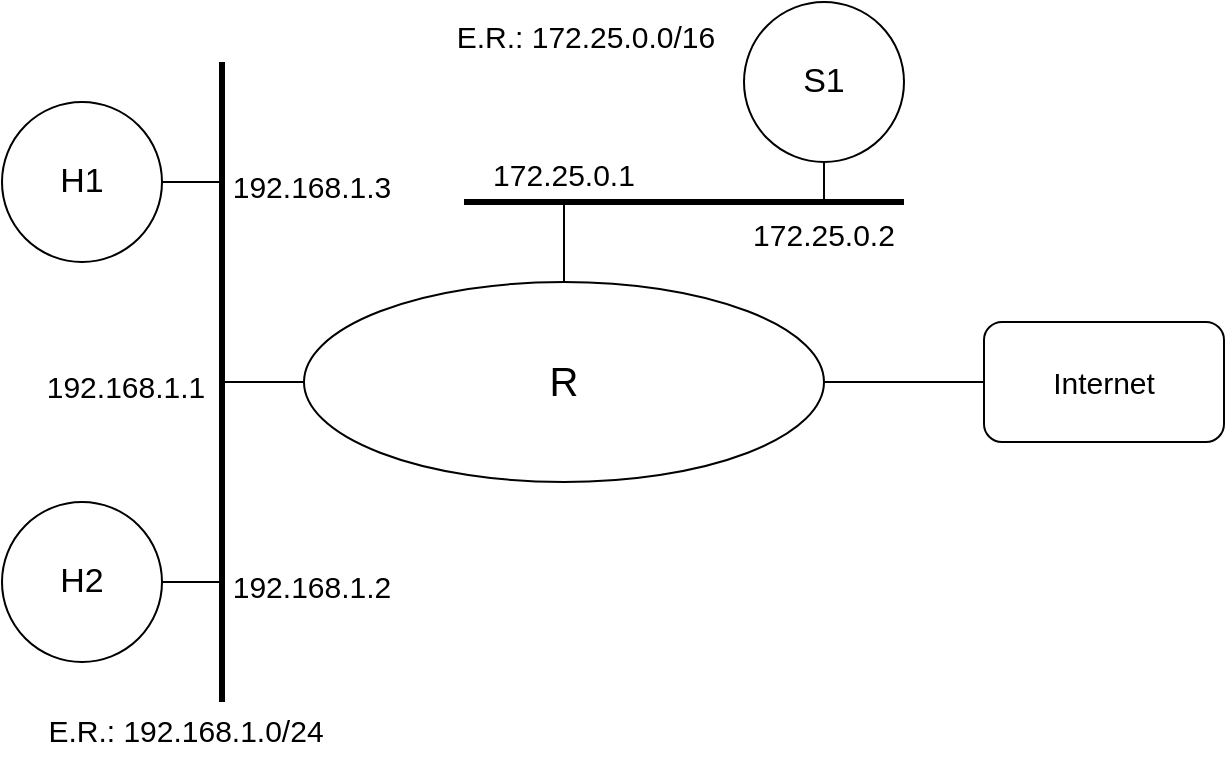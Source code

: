 <mxfile version="20.2.6" type="device"><diagram id="rsVSipm1nT8RiMuIMR_C" name="Página-1"><mxGraphModel dx="1422" dy="737" grid="1" gridSize="10" guides="1" tooltips="1" connect="1" arrows="1" fold="1" page="1" pageScale="1" pageWidth="827" pageHeight="1169" math="0" shadow="0"><root><mxCell id="0"/><mxCell id="1" parent="0"/><mxCell id="lFqAEaj_cczm9q1gkuCk-1" value="" style="endArrow=none;html=1;rounded=0;strokeWidth=3;" edge="1" parent="1"><mxGeometry width="50" height="50" relative="1" as="geometry"><mxPoint x="218" y="480" as="sourcePoint"/><mxPoint x="218" y="160" as="targetPoint"/></mxGeometry></mxCell><mxCell id="lFqAEaj_cczm9q1gkuCk-2" value="&lt;font style=&quot;font-size: 17px;&quot;&gt;H1&lt;/font&gt;" style="ellipse;whiteSpace=wrap;html=1;aspect=fixed;" vertex="1" parent="1"><mxGeometry x="108" y="180" width="80" height="80" as="geometry"/></mxCell><mxCell id="lFqAEaj_cczm9q1gkuCk-3" value="" style="endArrow=none;html=1;rounded=0;strokeWidth=1;" edge="1" parent="1"><mxGeometry width="50" height="50" relative="1" as="geometry"><mxPoint x="188" y="220" as="sourcePoint"/><mxPoint x="218" y="220" as="targetPoint"/></mxGeometry></mxCell><mxCell id="lFqAEaj_cczm9q1gkuCk-4" value="&lt;font style=&quot;font-size: 17px;&quot;&gt;H2&lt;/font&gt;" style="ellipse;whiteSpace=wrap;html=1;aspect=fixed;" vertex="1" parent="1"><mxGeometry x="108" y="380" width="80" height="80" as="geometry"/></mxCell><mxCell id="lFqAEaj_cczm9q1gkuCk-5" value="" style="endArrow=none;html=1;rounded=0;strokeWidth=1;" edge="1" parent="1"><mxGeometry width="50" height="50" relative="1" as="geometry"><mxPoint x="188" y="420" as="sourcePoint"/><mxPoint x="218" y="420" as="targetPoint"/></mxGeometry></mxCell><mxCell id="lFqAEaj_cczm9q1gkuCk-6" value="&lt;font style=&quot;font-size: 20px;&quot;&gt;R&lt;/font&gt;" style="ellipse;whiteSpace=wrap;html=1;fontSize=17;" vertex="1" parent="1"><mxGeometry x="259" y="270" width="260" height="100" as="geometry"/></mxCell><mxCell id="lFqAEaj_cczm9q1gkuCk-7" value="" style="endArrow=none;html=1;rounded=0;fontSize=17;strokeWidth=1;entryX=0;entryY=0.5;entryDx=0;entryDy=0;" edge="1" parent="1" target="lFqAEaj_cczm9q1gkuCk-6"><mxGeometry width="50" height="50" relative="1" as="geometry"><mxPoint x="218" y="320" as="sourcePoint"/><mxPoint x="259" y="320" as="targetPoint"/></mxGeometry></mxCell><mxCell id="lFqAEaj_cczm9q1gkuCk-8" value="" style="endArrow=none;html=1;rounded=0;fontSize=20;strokeWidth=1;exitX=1;exitY=0.5;exitDx=0;exitDy=0;entryX=0;entryY=0.5;entryDx=0;entryDy=0;" edge="1" parent="1" source="lFqAEaj_cczm9q1gkuCk-6" target="lFqAEaj_cczm9q1gkuCk-26"><mxGeometry width="50" height="50" relative="1" as="geometry"><mxPoint x="539" y="350" as="sourcePoint"/><mxPoint x="579" y="320" as="targetPoint"/><Array as="points"/></mxGeometry></mxCell><mxCell id="lFqAEaj_cczm9q1gkuCk-9" value="" style="endArrow=none;html=1;rounded=0;fontSize=20;strokeWidth=1;entryX=0.5;entryY=0;entryDx=0;entryDy=0;" edge="1" parent="1" target="lFqAEaj_cczm9q1gkuCk-6"><mxGeometry width="50" height="50" relative="1" as="geometry"><mxPoint x="389" y="230" as="sourcePoint"/><mxPoint x="379.02" y="229" as="targetPoint"/></mxGeometry></mxCell><mxCell id="lFqAEaj_cczm9q1gkuCk-10" value="" style="endArrow=none;html=1;rounded=0;strokeWidth=3;" edge="1" parent="1"><mxGeometry width="50" height="50" relative="1" as="geometry"><mxPoint x="339" y="230" as="sourcePoint"/><mxPoint x="559.0" y="230" as="targetPoint"/></mxGeometry></mxCell><mxCell id="lFqAEaj_cczm9q1gkuCk-12" value="&lt;font style=&quot;font-size: 17px;&quot;&gt;S1&lt;/font&gt;" style="ellipse;whiteSpace=wrap;html=1;aspect=fixed;" vertex="1" parent="1"><mxGeometry x="479" y="130" width="80" height="80" as="geometry"/></mxCell><mxCell id="lFqAEaj_cczm9q1gkuCk-13" value="" style="endArrow=none;html=1;rounded=0;strokeWidth=1;" edge="1" parent="1"><mxGeometry width="50" height="50" relative="1" as="geometry"><mxPoint x="519.0" y="210" as="sourcePoint"/><mxPoint x="519.0" y="230" as="targetPoint"/></mxGeometry></mxCell><mxCell id="lFqAEaj_cczm9q1gkuCk-17" value="&lt;font style=&quot;font-size: 15px;&quot;&gt;172.25.0.1&lt;br&gt;&lt;/font&gt;" style="text;html=1;strokeColor=none;fillColor=none;align=center;verticalAlign=middle;whiteSpace=wrap;rounded=0;fontSize=20;" vertex="1" parent="1"><mxGeometry x="359" y="199" width="60" height="30" as="geometry"/></mxCell><mxCell id="lFqAEaj_cczm9q1gkuCk-18" value="&lt;font style=&quot;font-size: 15px;&quot;&gt;172.25.0.2&lt;br&gt;&lt;/font&gt;" style="text;html=1;strokeColor=none;fillColor=none;align=center;verticalAlign=middle;whiteSpace=wrap;rounded=0;fontSize=20;" vertex="1" parent="1"><mxGeometry x="489" y="229" width="60" height="30" as="geometry"/></mxCell><mxCell id="lFqAEaj_cczm9q1gkuCk-20" value="&lt;font style=&quot;font-size: 15px;&quot;&gt;192.168.1.3&lt;br&gt;&lt;/font&gt;" style="text;html=1;strokeColor=none;fillColor=none;align=center;verticalAlign=middle;whiteSpace=wrap;rounded=0;fontSize=20;" vertex="1" parent="1"><mxGeometry x="223" y="205" width="80" height="30" as="geometry"/></mxCell><mxCell id="lFqAEaj_cczm9q1gkuCk-21" value="&lt;font style=&quot;font-size: 15px;&quot;&gt;192.168.1.2&lt;br&gt;&lt;/font&gt;" style="text;html=1;strokeColor=none;fillColor=none;align=center;verticalAlign=middle;whiteSpace=wrap;rounded=0;fontSize=20;" vertex="1" parent="1"><mxGeometry x="223" y="405" width="80" height="30" as="geometry"/></mxCell><mxCell id="lFqAEaj_cczm9q1gkuCk-22" value="&lt;font style=&quot;font-size: 15px;&quot;&gt;192.168.1.1&lt;br&gt;&lt;/font&gt;" style="text;html=1;strokeColor=none;fillColor=none;align=center;verticalAlign=middle;whiteSpace=wrap;rounded=0;fontSize=20;" vertex="1" parent="1"><mxGeometry x="130" y="305" width="80" height="30" as="geometry"/></mxCell><mxCell id="lFqAEaj_cczm9q1gkuCk-23" value="&lt;font style=&quot;font-size: 15px;&quot;&gt;E.R.: 172.25.0.0/16&lt;br&gt;&lt;/font&gt;" style="text;html=1;strokeColor=none;fillColor=none;align=center;verticalAlign=middle;whiteSpace=wrap;rounded=0;fontSize=20;" vertex="1" parent="1"><mxGeometry x="330" y="130" width="140" height="30" as="geometry"/></mxCell><mxCell id="lFqAEaj_cczm9q1gkuCk-25" value="&lt;font style=&quot;font-size: 15px;&quot;&gt;E.R.: 192.168.1.0/24&lt;br&gt;&lt;/font&gt;" style="text;html=1;strokeColor=none;fillColor=none;align=center;verticalAlign=middle;whiteSpace=wrap;rounded=0;fontSize=20;" vertex="1" parent="1"><mxGeometry x="130" y="477" width="140" height="30" as="geometry"/></mxCell><mxCell id="lFqAEaj_cczm9q1gkuCk-26" value="&lt;font style=&quot;font-size: 15px;&quot;&gt;Internet&lt;/font&gt;" style="rounded=1;whiteSpace=wrap;html=1;" vertex="1" parent="1"><mxGeometry x="599" y="290" width="120" height="60" as="geometry"/></mxCell></root></mxGraphModel></diagram></mxfile>